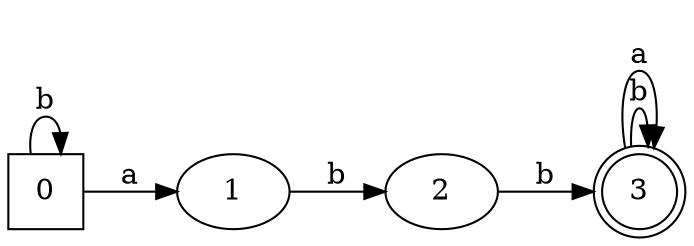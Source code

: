 digraph G {
	rankdir=LR;
	0->1[ label=a ];
	0->0[ label=b ];
	1->2[ label=b ];
	2->3[ label=b ];
	3->3[ label=b ];
	3->3[ label=a ];
	0 [ shape=square ];
	1;
	2;
	3 [ shape=doublecircle ];

}

